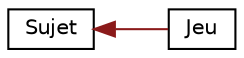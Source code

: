 digraph "Graphe hiérarchique des classes"
{
  edge [fontname="Helvetica",fontsize="10",labelfontname="Helvetica",labelfontsize="10"];
  node [fontname="Helvetica",fontsize="10",shape=record];
  rankdir="LR";
  Node1 [label="Sujet",height=0.2,width=0.4,color="black", fillcolor="white", style="filled",URL="$class_sujet.html",tooltip="Classe Sujet qui sert de base pour implementer des classes observées. "];
  Node1 -> Node2 [dir="back",color="firebrick4",fontsize="10",style="solid",fontname="Helvetica"];
  Node2 [label="Jeu",height=0.2,width=0.4,color="black", fillcolor="white", style="filled",URL="$class_jeu.html"];
}
